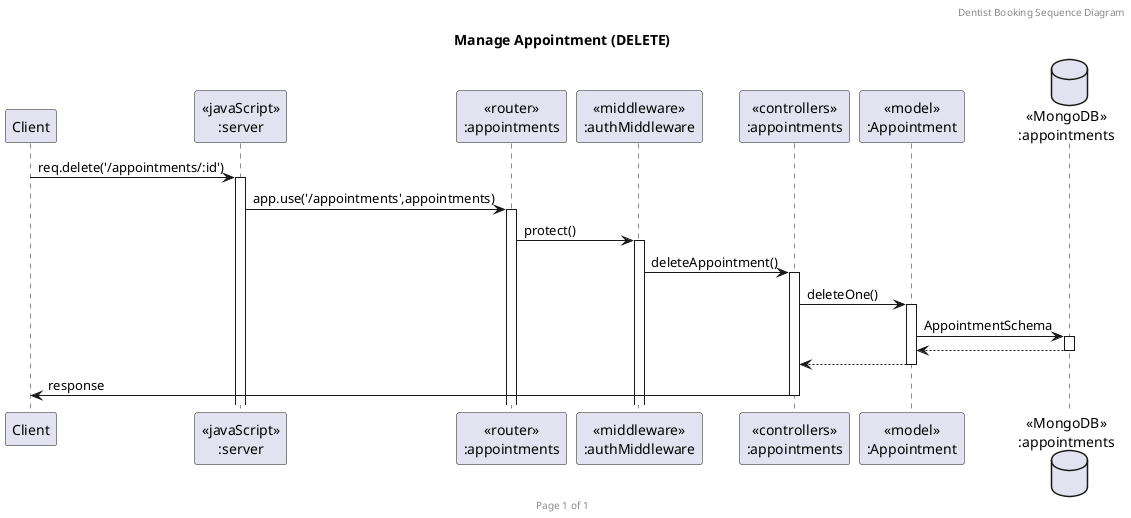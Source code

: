 @startuml Manage Appointment (DELETE)

header Dentist Booking Sequence Diagram
footer Page %page% of %lastpage%
title "Manage Appointment (DELETE)"

participant "Client" as client
participant "<<javaScript>>\n:server" as server
participant "<<router>>\n:appointments" as routerAppointments
participant "<<middleware>>\n:authMiddleware" as authMiddleware
participant "<<controllers>>\n:appointments" as controllersAppointments
participant "<<model>>\n:Appointment" as modelAppointment
database "<<MongoDB>>\n:appointments" as AppointmentsDatabase

client->server ++:req.delete('/appointments/:id')
server->routerAppointments ++:app.use('/appointments',appointments)
routerAppointments->authMiddleware ++:protect()
authMiddleware -> controllersAppointments ++:deleteAppointment()
controllersAppointments->modelAppointment ++:deleteOne()
modelAppointment ->AppointmentsDatabase ++: AppointmentSchema
AppointmentsDatabase --> modelAppointment --:
controllersAppointments <-- modelAppointment --:
controllersAppointments->client --:response

@enduml
